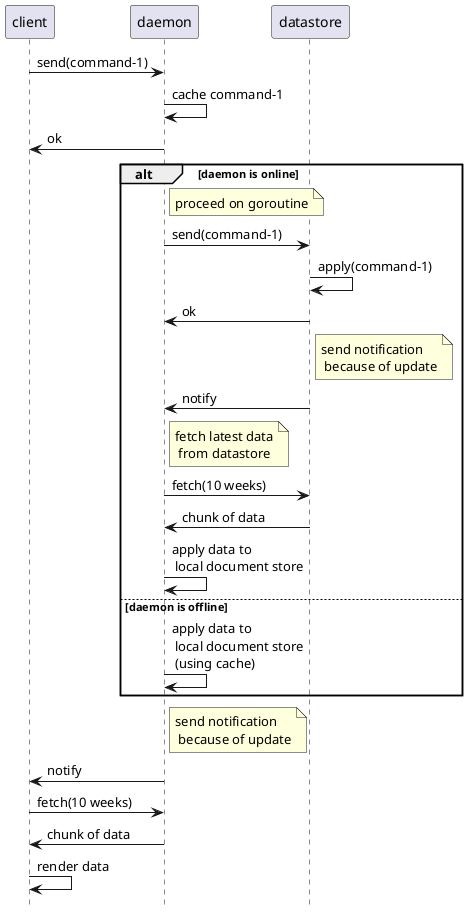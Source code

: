 @startuml

hide footbox

participant client    as c
participant daemon    as d
participant datastore as ds

c -> d : send(command-1)
d -> d : cache command-1
c <- d : ok

alt daemon is online

  note right of d : proceed on goroutine
  d -> ds : send(command-1)
  ds -> ds : apply(command-1)
  d <- ds : ok
  
  note right of ds: send notification\n because of update
  d <- ds : notify
  
  note right of d : fetch latest data\n from datastore
  d -> ds  : fetch(10 weeks)
  d <- ds  : chunk of data
  d -> d   : apply data to\n local document store

else daemon is offline

  d -> d : apply data to\n local document store\n (using cache)

end

note right of d : send notification\n because of update
c <- d   : notify
c -> d   : fetch(10 weeks)
c <- d   : chunk of data
c -> c   : render data

@enduml
